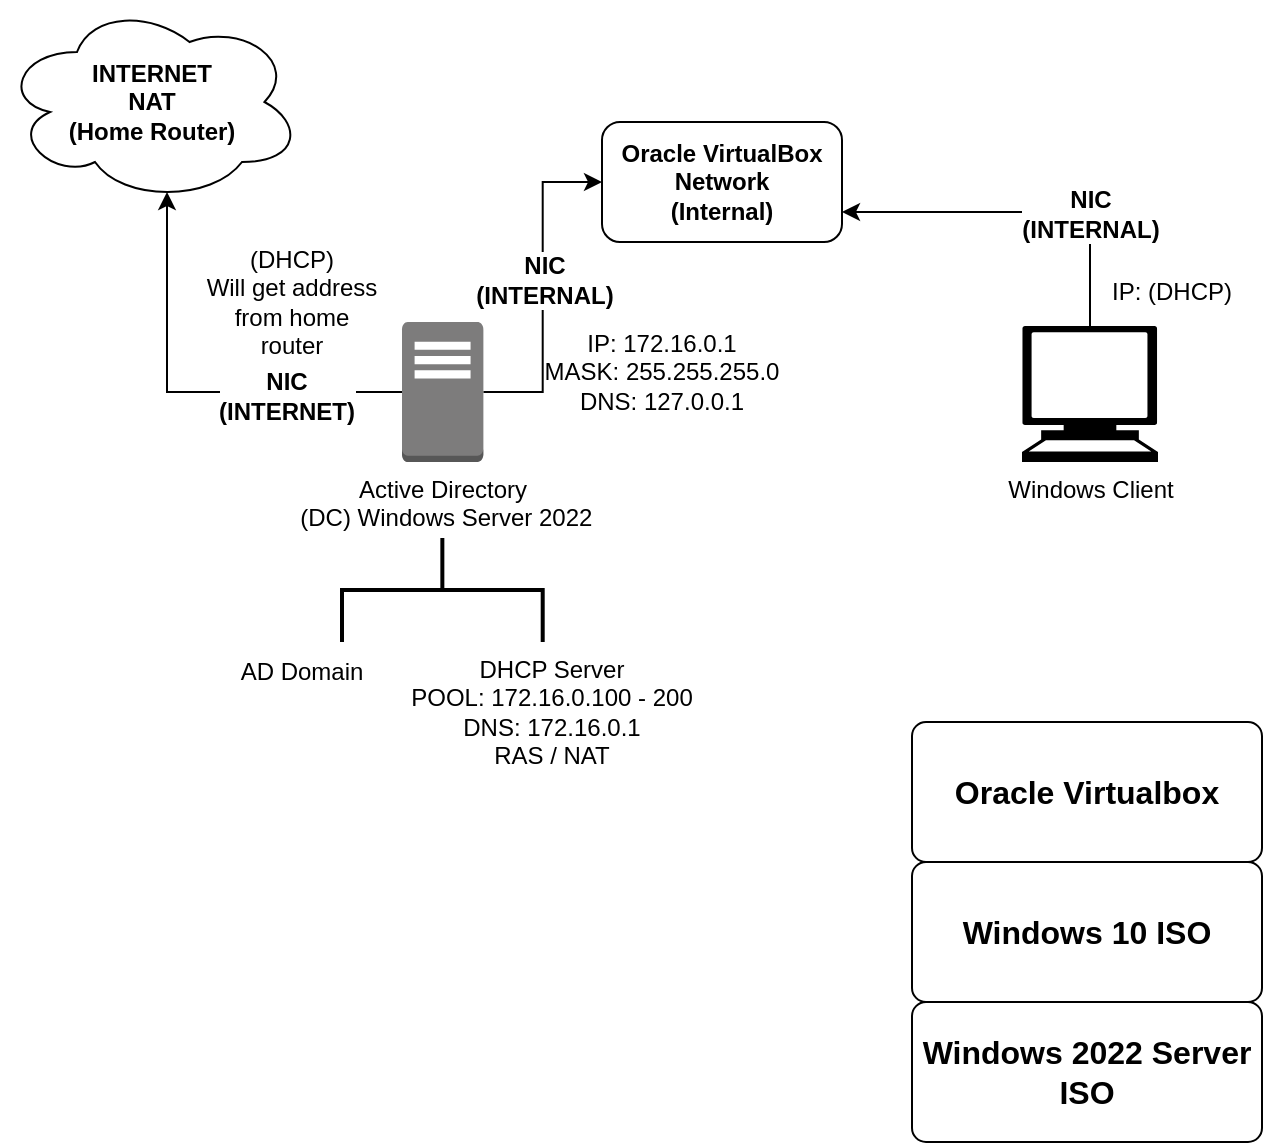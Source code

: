 <mxfile version="24.2.1" type="github">
  <diagram name="Page-1" id="MhOm4Tndh2tyu3XPnW-3">
    <mxGraphModel dx="1434" dy="754" grid="1" gridSize="10" guides="1" tooltips="1" connect="1" arrows="1" fold="1" page="1" pageScale="1" pageWidth="850" pageHeight="1100" math="0" shadow="0">
      <root>
        <mxCell id="0" />
        <mxCell id="1" parent="0" />
        <mxCell id="UD3vv5bfLsFVKch-iP8P-1" value="&lt;div&gt;&lt;b&gt;INTERNET&lt;/b&gt;&lt;/div&gt;&lt;div&gt;&lt;b&gt;NAT&lt;br&gt;&lt;/b&gt;&lt;/div&gt;&lt;div&gt;&lt;b&gt;(Home Router)&lt;br&gt;&lt;/b&gt;&lt;/div&gt;" style="ellipse;shape=cloud;whiteSpace=wrap;html=1;" vertex="1" parent="1">
          <mxGeometry x="110" width="150" height="100" as="geometry" />
        </mxCell>
        <mxCell id="UD3vv5bfLsFVKch-iP8P-9" style="edgeStyle=orthogonalEdgeStyle;rounded=0;orthogonalLoop=1;jettySize=auto;html=1;exitX=1;exitY=0.5;exitDx=0;exitDy=0;exitPerimeter=0;entryX=0;entryY=0.5;entryDx=0;entryDy=0;" edge="1" parent="1" source="UD3vv5bfLsFVKch-iP8P-2" target="UD3vv5bfLsFVKch-iP8P-8">
          <mxGeometry relative="1" as="geometry" />
        </mxCell>
        <mxCell id="UD3vv5bfLsFVKch-iP8P-13" value="&lt;div style=&quot;font-size: 12px;&quot;&gt;&lt;font style=&quot;font-size: 12px;&quot;&gt;&lt;b&gt;NIC&lt;/b&gt;&lt;/font&gt;&lt;/div&gt;&lt;div style=&quot;font-size: 12px;&quot;&gt;&lt;b&gt;&lt;font style=&quot;font-size: 12px;&quot;&gt;(INTERNAL)&lt;/font&gt;&lt;br&gt;&lt;/b&gt;&lt;/div&gt;" style="edgeLabel;html=1;align=center;verticalAlign=middle;resizable=0;points=[];" vertex="1" connectable="0" parent="UD3vv5bfLsFVKch-iP8P-9">
          <mxGeometry x="-0.4" relative="1" as="geometry">
            <mxPoint y="-36" as="offset" />
          </mxGeometry>
        </mxCell>
        <mxCell id="UD3vv5bfLsFVKch-iP8P-2" value="&lt;div&gt;Active Directory&lt;/div&gt;&lt;div&gt;&amp;nbsp;(DC) Windows Server 2022&lt;br&gt;&lt;/div&gt;" style="outlineConnect=0;dashed=0;verticalLabelPosition=bottom;verticalAlign=top;align=center;html=1;shape=mxgraph.aws3.traditional_server;fillColor=#7D7C7C;gradientColor=none;" vertex="1" parent="1">
          <mxGeometry x="310" y="160" width="40.69" height="70" as="geometry" />
        </mxCell>
        <mxCell id="UD3vv5bfLsFVKch-iP8P-11" style="edgeStyle=orthogonalEdgeStyle;rounded=0;orthogonalLoop=1;jettySize=auto;html=1;exitX=0.5;exitY=0;exitDx=0;exitDy=0;exitPerimeter=0;entryX=1;entryY=0.75;entryDx=0;entryDy=0;" edge="1" parent="1" source="UD3vv5bfLsFVKch-iP8P-3" target="UD3vv5bfLsFVKch-iP8P-8">
          <mxGeometry relative="1" as="geometry" />
        </mxCell>
        <mxCell id="UD3vv5bfLsFVKch-iP8P-12" value="&lt;div style=&quot;font-size: 12px;&quot;&gt;&lt;font style=&quot;font-size: 12px;&quot;&gt;&lt;b&gt;NIC&lt;/b&gt;&lt;/font&gt;&lt;/div&gt;&lt;div style=&quot;font-size: 12px;&quot;&gt;&lt;font style=&quot;font-size: 12px;&quot;&gt;&lt;b&gt;(INTERNAL)&lt;/b&gt;&lt;/font&gt;&lt;/div&gt;" style="edgeLabel;html=1;align=center;verticalAlign=middle;resizable=0;points=[];" vertex="1" connectable="0" parent="UD3vv5bfLsFVKch-iP8P-11">
          <mxGeometry x="-0.379" relative="1" as="geometry">
            <mxPoint as="offset" />
          </mxGeometry>
        </mxCell>
        <mxCell id="UD3vv5bfLsFVKch-iP8P-3" value="Windows Client" style="shape=mxgraph.signs.tech.computer;html=1;pointerEvents=1;fillColor=#000000;strokeColor=none;verticalLabelPosition=bottom;verticalAlign=top;align=center;" vertex="1" parent="1">
          <mxGeometry x="620" y="162" width="68" height="68" as="geometry" />
        </mxCell>
        <mxCell id="UD3vv5bfLsFVKch-iP8P-6" style="edgeStyle=orthogonalEdgeStyle;rounded=0;orthogonalLoop=1;jettySize=auto;html=1;exitX=0;exitY=0.5;exitDx=0;exitDy=0;exitPerimeter=0;entryX=0.55;entryY=0.95;entryDx=0;entryDy=0;entryPerimeter=0;" edge="1" parent="1" source="UD3vv5bfLsFVKch-iP8P-2" target="UD3vv5bfLsFVKch-iP8P-1">
          <mxGeometry relative="1" as="geometry" />
        </mxCell>
        <mxCell id="UD3vv5bfLsFVKch-iP8P-7" value="&lt;div style=&quot;font-size: 12px;&quot;&gt;&lt;b&gt;&lt;font style=&quot;font-size: 12px;&quot;&gt;NIC &lt;br&gt;&lt;/font&gt;&lt;/b&gt;&lt;/div&gt;&lt;div style=&quot;font-size: 12px;&quot;&gt;&lt;font style=&quot;font-size: 12px;&quot;&gt;&lt;b&gt;(INTERNET)&lt;/b&gt;&lt;br&gt;&lt;/font&gt;&lt;/div&gt;" style="edgeLabel;html=1;align=center;verticalAlign=middle;resizable=0;points=[];" vertex="1" connectable="0" parent="UD3vv5bfLsFVKch-iP8P-6">
          <mxGeometry x="-0.227" y="2" relative="1" as="geometry">
            <mxPoint x="26" as="offset" />
          </mxGeometry>
        </mxCell>
        <mxCell id="UD3vv5bfLsFVKch-iP8P-8" value="&lt;div&gt;&lt;b&gt;Oracle VirtualBox&lt;/b&gt;&lt;/div&gt;&lt;div&gt;&lt;b&gt;Network&lt;/b&gt;&lt;/div&gt;&lt;div&gt;&lt;b&gt;(Internal)&lt;br&gt;&lt;/b&gt;&lt;/div&gt;" style="rounded=1;whiteSpace=wrap;html=1;" vertex="1" parent="1">
          <mxGeometry x="410" y="60" width="120" height="60" as="geometry" />
        </mxCell>
        <mxCell id="UD3vv5bfLsFVKch-iP8P-19" value="" style="strokeWidth=2;html=1;shape=mxgraph.flowchart.annotation_2;align=left;labelPosition=right;pointerEvents=1;direction=south;" vertex="1" parent="1">
          <mxGeometry x="280" y="268" width="100.35" height="52" as="geometry" />
        </mxCell>
        <mxCell id="UD3vv5bfLsFVKch-iP8P-21" value="AD Domain" style="text;strokeColor=none;align=center;fillColor=none;html=1;verticalAlign=middle;whiteSpace=wrap;rounded=0;" vertex="1" parent="1">
          <mxGeometry x="210" y="320" width="100" height="30" as="geometry" />
        </mxCell>
        <mxCell id="UD3vv5bfLsFVKch-iP8P-22" value="&lt;div&gt;DHCP Server&lt;/div&gt;&lt;div&gt;POOL: 172.16.0.100 - 200&lt;br&gt;&lt;/div&gt;&lt;div&gt;DNS: 172.16.0.1&lt;/div&gt;&lt;div&gt;RAS / NAT&lt;br&gt;&lt;/div&gt;" style="text;strokeColor=none;align=center;fillColor=none;html=1;verticalAlign=middle;whiteSpace=wrap;rounded=0;" vertex="1" parent="1">
          <mxGeometry x="300" y="310" width="170" height="90" as="geometry" />
        </mxCell>
        <mxCell id="UD3vv5bfLsFVKch-iP8P-23" value="&lt;div&gt;IP: 172.16.0.1&lt;/div&gt;&lt;div&gt;MASK: 255.255.255.0&lt;/div&gt;&lt;div&gt;DNS: 127.0.0.1&lt;br&gt;&lt;/div&gt;" style="text;strokeColor=none;align=center;fillColor=none;html=1;verticalAlign=middle;whiteSpace=wrap;rounded=0;" vertex="1" parent="1">
          <mxGeometry x="380.35" y="130" width="120" height="110" as="geometry" />
        </mxCell>
        <mxCell id="UD3vv5bfLsFVKch-iP8P-24" value="IP: (DHCP)" style="text;strokeColor=none;align=center;fillColor=none;html=1;verticalAlign=middle;whiteSpace=wrap;rounded=0;" vertex="1" parent="1">
          <mxGeometry x="650" y="90" width="90" height="110" as="geometry" />
        </mxCell>
        <mxCell id="UD3vv5bfLsFVKch-iP8P-25" value="&lt;div&gt;(DHCP)&lt;/div&gt;&lt;div&gt;Will get address from home router&lt;br&gt;&lt;/div&gt;" style="text;strokeColor=none;align=center;fillColor=none;html=1;verticalAlign=middle;whiteSpace=wrap;rounded=0;" vertex="1" parent="1">
          <mxGeometry x="210" y="120" width="90" height="60" as="geometry" />
        </mxCell>
        <mxCell id="UD3vv5bfLsFVKch-iP8P-27" value="&lt;b&gt;&lt;font style=&quot;font-size: 16px;&quot;&gt;Oracle Virtualbox&lt;/font&gt;&lt;/b&gt;" style="rounded=1;arcSize=10;whiteSpace=wrap;html=1;align=center;" vertex="1" parent="1">
          <mxGeometry x="565" y="360" width="175" height="70" as="geometry" />
        </mxCell>
        <mxCell id="UD3vv5bfLsFVKch-iP8P-28" value="&lt;font style=&quot;font-size: 16px;&quot;&gt;&lt;b&gt;Windows 10 ISO&lt;/b&gt;&lt;/font&gt;" style="rounded=1;arcSize=10;whiteSpace=wrap;html=1;align=center;" vertex="1" parent="1">
          <mxGeometry x="565" y="430" width="175" height="70" as="geometry" />
        </mxCell>
        <mxCell id="UD3vv5bfLsFVKch-iP8P-29" value="&lt;font style=&quot;font-size: 16px;&quot;&gt;&lt;b&gt;Windows 2022 Server ISO&lt;/b&gt;&lt;/font&gt;" style="rounded=1;arcSize=10;whiteSpace=wrap;html=1;align=center;" vertex="1" parent="1">
          <mxGeometry x="565" y="500" width="175" height="70" as="geometry" />
        </mxCell>
      </root>
    </mxGraphModel>
  </diagram>
</mxfile>
